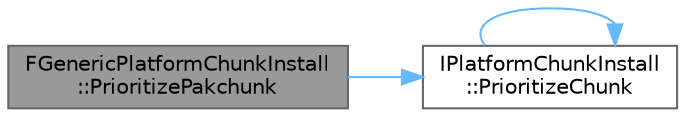 digraph "FGenericPlatformChunkInstall::PrioritizePakchunk"
{
 // INTERACTIVE_SVG=YES
 // LATEX_PDF_SIZE
  bgcolor="transparent";
  edge [fontname=Helvetica,fontsize=10,labelfontname=Helvetica,labelfontsize=10];
  node [fontname=Helvetica,fontsize=10,shape=box,height=0.2,width=0.4];
  rankdir="LR";
  Node1 [id="Node000001",label="FGenericPlatformChunkInstall\l::PrioritizePakchunk",height=0.2,width=0.4,color="gray40", fillcolor="grey60", style="filled", fontcolor="black",tooltip="Hint to the installer that we would like to prioritize a specific chunk."];
  Node1 -> Node2 [id="edge1_Node000001_Node000002",color="steelblue1",style="solid",tooltip=" "];
  Node2 [id="Node000002",label="IPlatformChunkInstall\l::PrioritizeChunk",height=0.2,width=0.4,color="grey40", fillcolor="white", style="filled",URL="$d5/dc7/classIPlatformChunkInstall.html#a8fc69d007e24f40f44e5aac9d2812961",tooltip="Hint to the installer that we would like to prioritize a specific chunk."];
  Node2 -> Node2 [id="edge2_Node000002_Node000002",color="steelblue1",style="solid",tooltip=" "];
}
